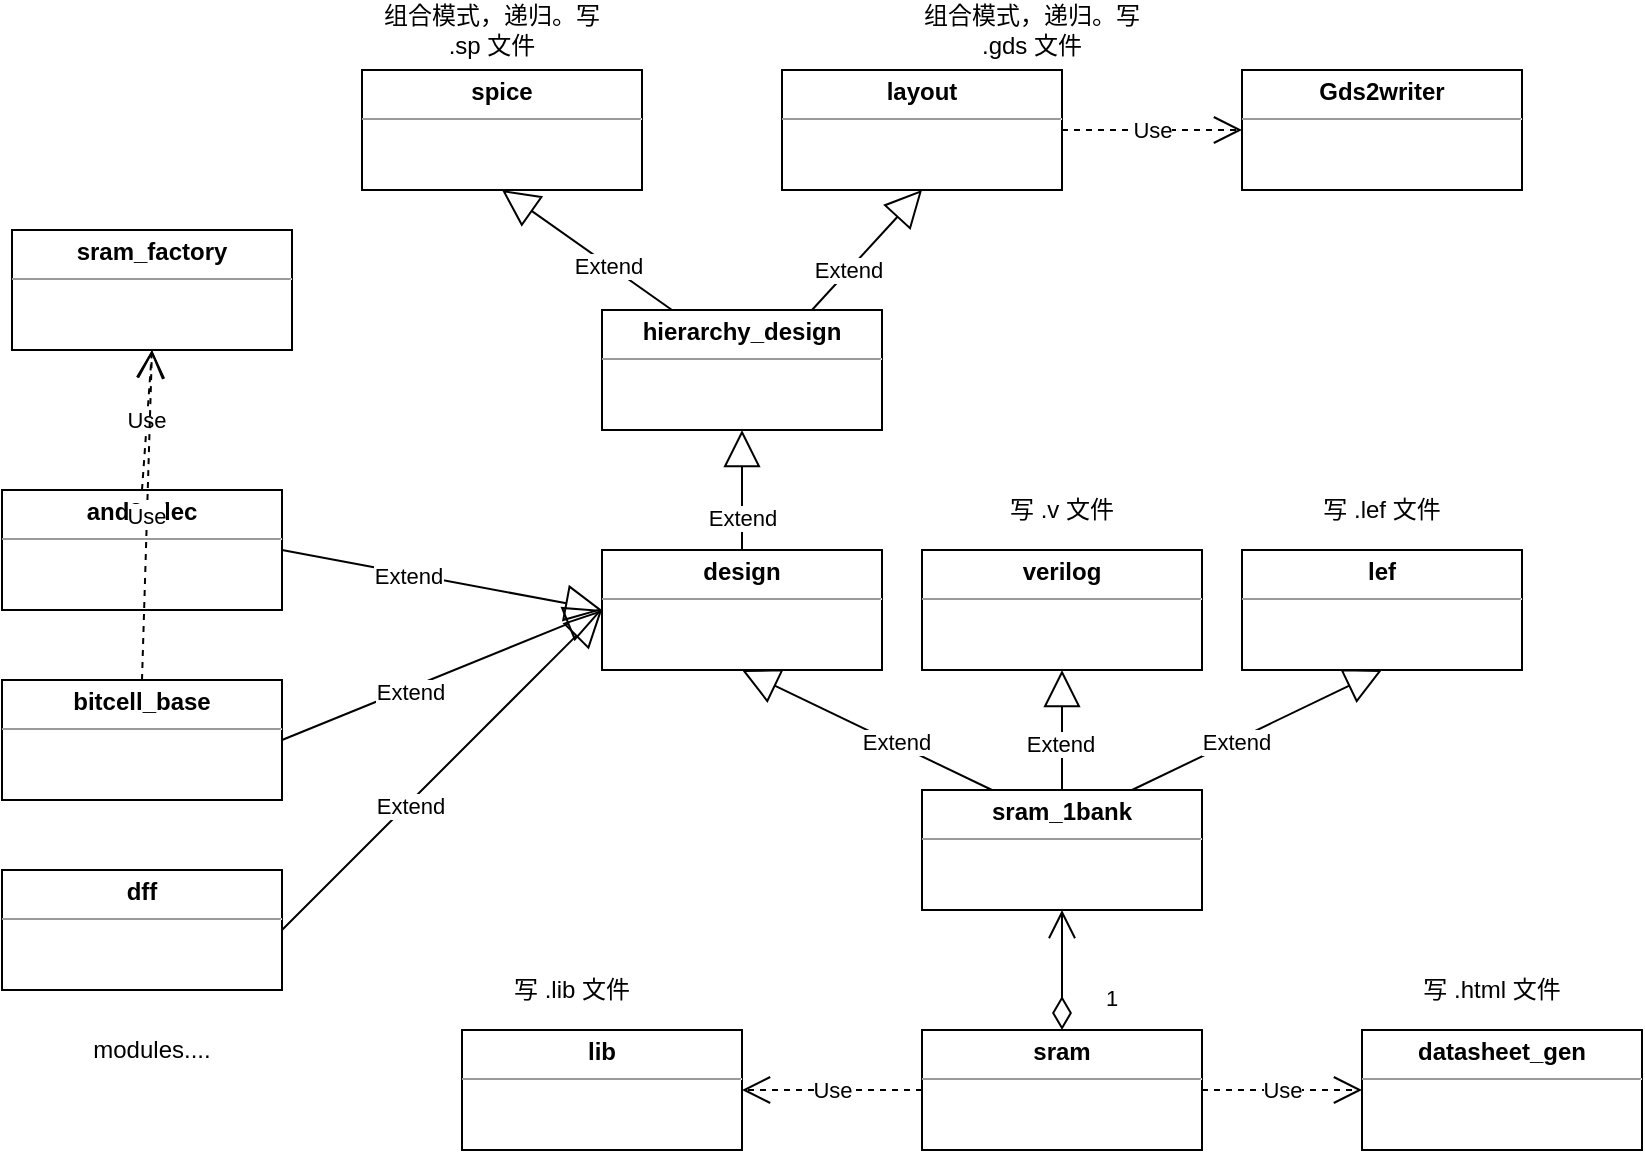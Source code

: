 <mxfile version="13.3.5" type="device"><diagram id="NBA674LETDWEWEb0TWrc" name="第 1 页"><mxGraphModel dx="1282" dy="950" grid="1" gridSize="10" guides="1" tooltips="1" connect="1" arrows="1" fold="1" page="1" pageScale="1" pageWidth="1654" pageHeight="2336" math="0" shadow="0"><root><mxCell id="0"/><mxCell id="1" parent="0"/><mxCell id="Whc_3l76IEdRIlttz3fG-2" value="&lt;p style=&quot;margin: 0px ; margin-top: 4px ; text-align: center&quot;&gt;&lt;b&gt;sram&lt;/b&gt;&lt;/p&gt;&lt;hr size=&quot;1&quot;&gt;&lt;div style=&quot;height: 2px&quot;&gt;&lt;/div&gt;" style="verticalAlign=top;align=left;overflow=fill;fontSize=12;fontFamily=Helvetica;html=1;" parent="1" vertex="1"><mxGeometry x="560" y="710" width="140" height="60" as="geometry"/></mxCell><mxCell id="Whc_3l76IEdRIlttz3fG-3" value="1" style="endArrow=open;html=1;endSize=12;startArrow=diamondThin;startSize=14;startFill=0;edgeStyle=orthogonalEdgeStyle;align=left;verticalAlign=bottom;exitX=0.5;exitY=0;exitDx=0;exitDy=0;entryX=0.5;entryY=1;entryDx=0;entryDy=0;" parent="1" source="Whc_3l76IEdRIlttz3fG-2" target="Whc_3l76IEdRIlttz3fG-5" edge="1"><mxGeometry x="-0.75" y="-20" relative="1" as="geometry"><mxPoint x="560" y="690" as="sourcePoint"/><mxPoint x="560" y="670" as="targetPoint"/><mxPoint as="offset"/></mxGeometry></mxCell><mxCell id="Whc_3l76IEdRIlttz3fG-5" value="&lt;p style=&quot;margin: 0px ; margin-top: 4px ; text-align: center&quot;&gt;&lt;b&gt;sram_1bank&lt;/b&gt;&lt;/p&gt;&lt;hr size=&quot;1&quot;&gt;&lt;div style=&quot;height: 2px&quot;&gt;&lt;/div&gt;" style="verticalAlign=top;align=left;overflow=fill;fontSize=12;fontFamily=Helvetica;html=1;" parent="1" vertex="1"><mxGeometry x="560" y="590" width="140" height="60" as="geometry"/></mxCell><mxCell id="Whc_3l76IEdRIlttz3fG-7" value="" style="endArrow=block;endSize=16;endFill=0;html=1;exitX=0.25;exitY=0;exitDx=0;exitDy=0;entryX=0.5;entryY=1;entryDx=0;entryDy=0;" parent="1" source="Whc_3l76IEdRIlttz3fG-5" target="Whc_3l76IEdRIlttz3fG-8" edge="1"><mxGeometry width="160" relative="1" as="geometry"><mxPoint x="560" y="690" as="sourcePoint"/><mxPoint x="520" y="550" as="targetPoint"/></mxGeometry></mxCell><mxCell id="Whc_3l76IEdRIlttz3fG-24" value="Extend" style="edgeLabel;html=1;align=center;verticalAlign=middle;resizable=0;points=[];" parent="Whc_3l76IEdRIlttz3fG-7" vertex="1" connectable="0"><mxGeometry x="-0.211" y="-1" relative="1" as="geometry"><mxPoint as="offset"/></mxGeometry></mxCell><mxCell id="Whc_3l76IEdRIlttz3fG-8" value="&lt;p style=&quot;margin: 0px ; margin-top: 4px ; text-align: center&quot;&gt;&lt;b&gt;design&lt;/b&gt;&lt;/p&gt;&lt;hr size=&quot;1&quot;&gt;&lt;div style=&quot;height: 2px&quot;&gt;&lt;/div&gt;" style="verticalAlign=top;align=left;overflow=fill;fontSize=12;fontFamily=Helvetica;html=1;" parent="1" vertex="1"><mxGeometry x="400" y="470" width="140" height="60" as="geometry"/></mxCell><mxCell id="Whc_3l76IEdRIlttz3fG-9" value="&lt;p style=&quot;margin: 0px ; margin-top: 4px ; text-align: center&quot;&gt;&lt;b&gt;verilog&lt;/b&gt;&lt;/p&gt;&lt;hr size=&quot;1&quot;&gt;&lt;div style=&quot;height: 2px&quot;&gt;&lt;/div&gt;" style="verticalAlign=top;align=left;overflow=fill;fontSize=12;fontFamily=Helvetica;html=1;" parent="1" vertex="1"><mxGeometry x="560" y="470" width="140" height="60" as="geometry"/></mxCell><mxCell id="Whc_3l76IEdRIlttz3fG-10" value="&lt;p style=&quot;margin: 0px ; margin-top: 4px ; text-align: center&quot;&gt;&lt;b&gt;lef&lt;/b&gt;&lt;/p&gt;&lt;hr size=&quot;1&quot;&gt;&lt;div style=&quot;height: 2px&quot;&gt;&lt;/div&gt;" style="verticalAlign=top;align=left;overflow=fill;fontSize=12;fontFamily=Helvetica;html=1;" parent="1" vertex="1"><mxGeometry x="720" y="470" width="140" height="60" as="geometry"/></mxCell><mxCell id="Whc_3l76IEdRIlttz3fG-11" value="" style="endArrow=block;endSize=16;endFill=0;html=1;exitX=0.5;exitY=0;exitDx=0;exitDy=0;entryX=0.5;entryY=1;entryDx=0;entryDy=0;" parent="1" source="Whc_3l76IEdRIlttz3fG-5" target="Whc_3l76IEdRIlttz3fG-9" edge="1"><mxGeometry width="160" relative="1" as="geometry"><mxPoint x="605" y="650" as="sourcePoint"/><mxPoint x="480" y="540" as="targetPoint"/></mxGeometry></mxCell><mxCell id="Whc_3l76IEdRIlttz3fG-25" value="Extend" style="edgeLabel;html=1;align=center;verticalAlign=middle;resizable=0;points=[];" parent="Whc_3l76IEdRIlttz3fG-11" vertex="1" connectable="0"><mxGeometry x="-0.217" y="1" relative="1" as="geometry"><mxPoint as="offset"/></mxGeometry></mxCell><mxCell id="Whc_3l76IEdRIlttz3fG-12" value="" style="endArrow=block;endSize=16;endFill=0;html=1;exitX=0.75;exitY=0;exitDx=0;exitDy=0;entryX=0.5;entryY=1;entryDx=0;entryDy=0;" parent="1" source="Whc_3l76IEdRIlttz3fG-5" target="Whc_3l76IEdRIlttz3fG-10" edge="1"><mxGeometry width="160" relative="1" as="geometry"><mxPoint x="640" y="650" as="sourcePoint"/><mxPoint x="640" y="540" as="targetPoint"/></mxGeometry></mxCell><mxCell id="Whc_3l76IEdRIlttz3fG-26" value="Extend" style="edgeLabel;html=1;align=center;verticalAlign=middle;resizable=0;points=[];" parent="Whc_3l76IEdRIlttz3fG-12" vertex="1" connectable="0"><mxGeometry x="-0.19" relative="1" as="geometry"><mxPoint x="1" as="offset"/></mxGeometry></mxCell><mxCell id="Whc_3l76IEdRIlttz3fG-13" value="&lt;p style=&quot;margin: 0px ; margin-top: 4px ; text-align: center&quot;&gt;&lt;b&gt;hierarchy_design&lt;/b&gt;&lt;/p&gt;&lt;hr size=&quot;1&quot;&gt;&lt;div style=&quot;height: 2px&quot;&gt;&lt;/div&gt;" style="verticalAlign=top;align=left;overflow=fill;fontSize=12;fontFamily=Helvetica;html=1;" parent="1" vertex="1"><mxGeometry x="400" y="350" width="140" height="60" as="geometry"/></mxCell><mxCell id="Whc_3l76IEdRIlttz3fG-14" value="&lt;p style=&quot;margin: 0px ; margin-top: 4px ; text-align: center&quot;&gt;&lt;b&gt;spice&lt;/b&gt;&lt;/p&gt;&lt;hr size=&quot;1&quot;&gt;&lt;div style=&quot;height: 2px&quot;&gt;&lt;/div&gt;" style="verticalAlign=top;align=left;overflow=fill;fontSize=12;fontFamily=Helvetica;html=1;" parent="1" vertex="1"><mxGeometry x="280" y="230" width="140" height="60" as="geometry"/></mxCell><mxCell id="Whc_3l76IEdRIlttz3fG-15" value="&lt;p style=&quot;margin: 0px ; margin-top: 4px ; text-align: center&quot;&gt;&lt;b&gt;layout&lt;/b&gt;&lt;/p&gt;&lt;hr size=&quot;1&quot;&gt;&lt;div style=&quot;height: 2px&quot;&gt;&lt;/div&gt;" style="verticalAlign=top;align=left;overflow=fill;fontSize=12;fontFamily=Helvetica;html=1;" parent="1" vertex="1"><mxGeometry x="490" y="230" width="140" height="60" as="geometry"/></mxCell><mxCell id="Whc_3l76IEdRIlttz3fG-18" value="" style="endArrow=block;endSize=16;endFill=0;html=1;exitX=0.5;exitY=0;exitDx=0;exitDy=0;entryX=0.5;entryY=1;entryDx=0;entryDy=0;" parent="1" source="Whc_3l76IEdRIlttz3fG-8" target="Whc_3l76IEdRIlttz3fG-13" edge="1"><mxGeometry width="160" relative="1" as="geometry"><mxPoint x="605" y="650" as="sourcePoint"/><mxPoint x="480" y="540" as="targetPoint"/></mxGeometry></mxCell><mxCell id="Whc_3l76IEdRIlttz3fG-27" value="Extend" style="edgeLabel;html=1;align=center;verticalAlign=middle;resizable=0;points=[];" parent="Whc_3l76IEdRIlttz3fG-18" vertex="1" connectable="0"><mxGeometry x="-0.447" relative="1" as="geometry"><mxPoint as="offset"/></mxGeometry></mxCell><mxCell id="Whc_3l76IEdRIlttz3fG-20" value="" style="endArrow=block;endSize=16;endFill=0;html=1;exitX=0.25;exitY=0;exitDx=0;exitDy=0;entryX=0.5;entryY=1;entryDx=0;entryDy=0;" parent="1" source="Whc_3l76IEdRIlttz3fG-13" target="Whc_3l76IEdRIlttz3fG-14" edge="1"><mxGeometry width="160" relative="1" as="geometry"><mxPoint x="480" y="480" as="sourcePoint"/><mxPoint x="480" y="420" as="targetPoint"/></mxGeometry></mxCell><mxCell id="Whc_3l76IEdRIlttz3fG-28" value="Extend" style="edgeLabel;html=1;align=center;verticalAlign=middle;resizable=0;points=[];" parent="Whc_3l76IEdRIlttz3fG-20" vertex="1" connectable="0"><mxGeometry x="-0.247" relative="1" as="geometry"><mxPoint as="offset"/></mxGeometry></mxCell><mxCell id="Whc_3l76IEdRIlttz3fG-21" value="" style="endArrow=block;endSize=16;endFill=0;html=1;exitX=0.75;exitY=0;exitDx=0;exitDy=0;entryX=0.5;entryY=1;entryDx=0;entryDy=0;" parent="1" source="Whc_3l76IEdRIlttz3fG-13" target="Whc_3l76IEdRIlttz3fG-15" edge="1"><mxGeometry width="160" relative="1" as="geometry"><mxPoint x="490" y="490" as="sourcePoint"/><mxPoint x="490" y="430" as="targetPoint"/></mxGeometry></mxCell><mxCell id="Whc_3l76IEdRIlttz3fG-29" value="Extend" style="edgeLabel;html=1;align=center;verticalAlign=middle;resizable=0;points=[];" parent="Whc_3l76IEdRIlttz3fG-21" vertex="1" connectable="0"><mxGeometry x="-0.338" relative="1" as="geometry"><mxPoint as="offset"/></mxGeometry></mxCell><mxCell id="Whc_3l76IEdRIlttz3fG-22" value="Use" style="endArrow=open;endSize=12;dashed=1;html=1;exitX=1;exitY=0.5;exitDx=0;exitDy=0;entryX=0;entryY=0.5;entryDx=0;entryDy=0;" parent="1" source="Whc_3l76IEdRIlttz3fG-15" target="Whc_3l76IEdRIlttz3fG-23" edge="1"><mxGeometry width="160" relative="1" as="geometry"><mxPoint x="760" y="430" as="sourcePoint"/><mxPoint x="770" y="270" as="targetPoint"/></mxGeometry></mxCell><mxCell id="Whc_3l76IEdRIlttz3fG-23" value="&lt;p style=&quot;margin: 0px ; margin-top: 4px ; text-align: center&quot;&gt;&lt;b&gt;Gds2writer&lt;/b&gt;&lt;/p&gt;&lt;hr size=&quot;1&quot;&gt;&lt;div style=&quot;height: 2px&quot;&gt;&lt;/div&gt;" style="verticalAlign=top;align=left;overflow=fill;fontSize=12;fontFamily=Helvetica;html=1;" parent="1" vertex="1"><mxGeometry x="720" y="230" width="140" height="60" as="geometry"/></mxCell><mxCell id="Whc_3l76IEdRIlttz3fG-30" value="&lt;p style=&quot;margin: 0px ; margin-top: 4px ; text-align: center&quot;&gt;&lt;b&gt;and2_dec&lt;/b&gt;&lt;/p&gt;&lt;hr size=&quot;1&quot;&gt;&lt;div style=&quot;height: 2px&quot;&gt;&lt;/div&gt;" style="verticalAlign=top;align=left;overflow=fill;fontSize=12;fontFamily=Helvetica;html=1;" parent="1" vertex="1"><mxGeometry x="100" y="440" width="140" height="60" as="geometry"/></mxCell><mxCell id="Whc_3l76IEdRIlttz3fG-31" value="" style="endArrow=block;endSize=16;endFill=0;html=1;exitX=1;exitY=0.5;exitDx=0;exitDy=0;entryX=0;entryY=0.5;entryDx=0;entryDy=0;" parent="1" source="Whc_3l76IEdRIlttz3fG-30" target="Whc_3l76IEdRIlttz3fG-8" edge="1"><mxGeometry width="160" relative="1" as="geometry"><mxPoint x="605" y="650" as="sourcePoint"/><mxPoint x="480" y="540" as="targetPoint"/></mxGeometry></mxCell><mxCell id="Whc_3l76IEdRIlttz3fG-32" value="Extend" style="edgeLabel;html=1;align=center;verticalAlign=middle;resizable=0;points=[];" parent="Whc_3l76IEdRIlttz3fG-31" vertex="1" connectable="0"><mxGeometry x="-0.211" y="-1" relative="1" as="geometry"><mxPoint as="offset"/></mxGeometry></mxCell><mxCell id="Whc_3l76IEdRIlttz3fG-33" value="&lt;p style=&quot;margin: 0px ; margin-top: 4px ; text-align: center&quot;&gt;&lt;b&gt;bitcell_base&lt;/b&gt;&lt;/p&gt;&lt;hr size=&quot;1&quot;&gt;&lt;div style=&quot;height: 2px&quot;&gt;&lt;/div&gt;" style="verticalAlign=top;align=left;overflow=fill;fontSize=12;fontFamily=Helvetica;html=1;" parent="1" vertex="1"><mxGeometry x="100" y="535" width="140" height="60" as="geometry"/></mxCell><mxCell id="Whc_3l76IEdRIlttz3fG-34" value="" style="endArrow=block;endSize=16;endFill=0;html=1;exitX=1;exitY=0.5;exitDx=0;exitDy=0;entryX=0;entryY=0.5;entryDx=0;entryDy=0;" parent="1" source="Whc_3l76IEdRIlttz3fG-33" target="Whc_3l76IEdRIlttz3fG-8" edge="1"><mxGeometry width="160" relative="1" as="geometry"><mxPoint x="605" y="745" as="sourcePoint"/><mxPoint x="400" y="595" as="targetPoint"/></mxGeometry></mxCell><mxCell id="Whc_3l76IEdRIlttz3fG-35" value="Extend" style="edgeLabel;html=1;align=center;verticalAlign=middle;resizable=0;points=[];" parent="Whc_3l76IEdRIlttz3fG-34" vertex="1" connectable="0"><mxGeometry x="-0.211" y="-1" relative="1" as="geometry"><mxPoint as="offset"/></mxGeometry></mxCell><mxCell id="Whc_3l76IEdRIlttz3fG-36" value="&lt;p style=&quot;margin: 0px ; margin-top: 4px ; text-align: center&quot;&gt;&lt;b&gt;dff&lt;/b&gt;&lt;/p&gt;&lt;hr size=&quot;1&quot;&gt;&lt;div style=&quot;height: 2px&quot;&gt;&lt;/div&gt;" style="verticalAlign=top;align=left;overflow=fill;fontSize=12;fontFamily=Helvetica;html=1;" parent="1" vertex="1"><mxGeometry x="100" y="630" width="140" height="60" as="geometry"/></mxCell><mxCell id="Whc_3l76IEdRIlttz3fG-37" value="" style="endArrow=block;endSize=16;endFill=0;html=1;exitX=1;exitY=0.5;exitDx=0;exitDy=0;entryX=0;entryY=0.5;entryDx=0;entryDy=0;" parent="1" source="Whc_3l76IEdRIlttz3fG-36" target="Whc_3l76IEdRIlttz3fG-8" edge="1"><mxGeometry width="160" relative="1" as="geometry"><mxPoint x="605" y="840" as="sourcePoint"/><mxPoint x="400" y="690" as="targetPoint"/></mxGeometry></mxCell><mxCell id="Whc_3l76IEdRIlttz3fG-38" value="Extend" style="edgeLabel;html=1;align=center;verticalAlign=middle;resizable=0;points=[];" parent="Whc_3l76IEdRIlttz3fG-37" vertex="1" connectable="0"><mxGeometry x="-0.211" y="-1" relative="1" as="geometry"><mxPoint as="offset"/></mxGeometry></mxCell><mxCell id="Whc_3l76IEdRIlttz3fG-39" value="modules...." style="text;html=1;strokeColor=none;fillColor=none;align=center;verticalAlign=middle;whiteSpace=wrap;rounded=0;" parent="1" vertex="1"><mxGeometry x="130" y="710" width="90" height="20" as="geometry"/></mxCell><mxCell id="Whc_3l76IEdRIlttz3fG-40" value="&lt;p style=&quot;margin: 0px ; margin-top: 4px ; text-align: center&quot;&gt;&lt;b&gt;sram_factory&lt;/b&gt;&lt;/p&gt;&lt;hr size=&quot;1&quot;&gt;&lt;div style=&quot;height: 2px&quot;&gt;&lt;/div&gt;" style="verticalAlign=top;align=left;overflow=fill;fontSize=12;fontFamily=Helvetica;html=1;" parent="1" vertex="1"><mxGeometry x="105" y="310" width="140" height="60" as="geometry"/></mxCell><mxCell id="Whc_3l76IEdRIlttz3fG-41" value="Use" style="endArrow=open;endSize=12;dashed=1;html=1;exitX=0.5;exitY=0;exitDx=0;exitDy=0;entryX=0.5;entryY=1;entryDx=0;entryDy=0;" parent="1" source="Whc_3l76IEdRIlttz3fG-30" target="Whc_3l76IEdRIlttz3fG-40" edge="1"><mxGeometry width="160" relative="1" as="geometry"><mxPoint x="700" y="400" as="sourcePoint"/><mxPoint x="800" y="380" as="targetPoint"/></mxGeometry></mxCell><mxCell id="Whc_3l76IEdRIlttz3fG-43" value="Use" style="endArrow=open;endSize=12;dashed=1;html=1;exitX=0.5;exitY=0;exitDx=0;exitDy=0;entryX=0.5;entryY=1;entryDx=0;entryDy=0;" parent="1" source="Whc_3l76IEdRIlttz3fG-33" target="Whc_3l76IEdRIlttz3fG-40" edge="1"><mxGeometry width="160" relative="1" as="geometry"><mxPoint x="180" y="450" as="sourcePoint"/><mxPoint x="220" y="270.0" as="targetPoint"/></mxGeometry></mxCell><mxCell id="Whc_3l76IEdRIlttz3fG-45" value="写 .lef 文件" style="text;html=1;strokeColor=none;fillColor=none;align=center;verticalAlign=middle;whiteSpace=wrap;rounded=0;" parent="1" vertex="1"><mxGeometry x="735" y="440" width="110" height="20" as="geometry"/></mxCell><mxCell id="Whc_3l76IEdRIlttz3fG-49" value="写 .v 文件" style="text;html=1;strokeColor=none;fillColor=none;align=center;verticalAlign=middle;whiteSpace=wrap;rounded=0;" parent="1" vertex="1"><mxGeometry x="600" y="440" width="60" height="20" as="geometry"/></mxCell><mxCell id="Whc_3l76IEdRIlttz3fG-53" value="组合模式，递归。写 .sp 文件" style="text;html=1;strokeColor=none;fillColor=none;align=center;verticalAlign=middle;whiteSpace=wrap;rounded=0;" parent="1" vertex="1"><mxGeometry x="290" y="200" width="110" height="20" as="geometry"/></mxCell><mxCell id="Whc_3l76IEdRIlttz3fG-54" value="Use" style="endArrow=open;endSize=12;dashed=1;html=1;exitX=0;exitY=0.5;exitDx=0;exitDy=0;entryX=1;entryY=0.5;entryDx=0;entryDy=0;" parent="1" source="Whc_3l76IEdRIlttz3fG-2" target="Whc_3l76IEdRIlttz3fG-55" edge="1"><mxGeometry width="160" relative="1" as="geometry"><mxPoint x="380" y="720" as="sourcePoint"/><mxPoint x="370" y="690" as="targetPoint"/></mxGeometry></mxCell><mxCell id="Whc_3l76IEdRIlttz3fG-55" value="&lt;p style=&quot;margin: 0px ; margin-top: 4px ; text-align: center&quot;&gt;&lt;b&gt;lib&lt;/b&gt;&lt;/p&gt;&lt;hr size=&quot;1&quot;&gt;&lt;div style=&quot;height: 2px&quot;&gt;&lt;/div&gt;" style="verticalAlign=top;align=left;overflow=fill;fontSize=12;fontFamily=Helvetica;html=1;" parent="1" vertex="1"><mxGeometry x="330" y="710" width="140" height="60" as="geometry"/></mxCell><mxCell id="Whc_3l76IEdRIlttz3fG-56" value="写 .lib 文件" style="text;html=1;strokeColor=none;fillColor=none;align=center;verticalAlign=middle;whiteSpace=wrap;rounded=0;" parent="1" vertex="1"><mxGeometry x="330" y="680" width="110" height="20" as="geometry"/></mxCell><mxCell id="Whc_3l76IEdRIlttz3fG-57" value="组合模式，递归。写 .gds 文件" style="text;html=1;strokeColor=none;fillColor=none;align=center;verticalAlign=middle;whiteSpace=wrap;rounded=0;" parent="1" vertex="1"><mxGeometry x="560" y="200" width="110" height="20" as="geometry"/></mxCell><mxCell id="Whc_3l76IEdRIlttz3fG-61" value="&lt;p style=&quot;margin: 0px ; margin-top: 4px ; text-align: center&quot;&gt;&lt;b&gt;datasheet_gen&lt;/b&gt;&lt;/p&gt;&lt;hr size=&quot;1&quot;&gt;&lt;div style=&quot;height: 2px&quot;&gt;&lt;/div&gt;" style="verticalAlign=top;align=left;overflow=fill;fontSize=12;fontFamily=Helvetica;html=1;" parent="1" vertex="1"><mxGeometry x="780" y="710" width="140" height="60" as="geometry"/></mxCell><mxCell id="Whc_3l76IEdRIlttz3fG-62" value="Use" style="endArrow=open;endSize=12;dashed=1;html=1;exitX=1;exitY=0.5;exitDx=0;exitDy=0;entryX=0;entryY=0.5;entryDx=0;entryDy=0;" parent="1" source="Whc_3l76IEdRIlttz3fG-2" target="Whc_3l76IEdRIlttz3fG-61" edge="1"><mxGeometry width="160" relative="1" as="geometry"><mxPoint x="570" y="750" as="sourcePoint"/><mxPoint x="465" y="750" as="targetPoint"/></mxGeometry></mxCell><mxCell id="Whc_3l76IEdRIlttz3fG-63" value="写 .html 文件" style="text;html=1;strokeColor=none;fillColor=none;align=center;verticalAlign=middle;whiteSpace=wrap;rounded=0;" parent="1" vertex="1"><mxGeometry x="790" y="680" width="110" height="20" as="geometry"/></mxCell></root></mxGraphModel></diagram></mxfile>